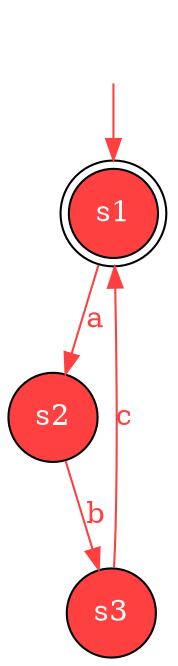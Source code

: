 digraph diffautomaton {
	1 [label=<s1> shape="doublecircle" fillcolor="#ff4040" fontcolor="#ffffff" style="filled"];
	2 [label=<s2> shape="circle" fillcolor="#ff4040" fontcolor="#ffffff" style="filled"];
	3 [label=<s3> shape="circle" fillcolor="#ff4040" fontcolor="#ffffff" style="filled"];
	__init1 [label=<> shape="none"];
	__init1 -> 1 [color="#ff4040"];
	1 -> 2 [label=<<font color="#ff4040">a</font>> color="#ff4040" id="1-0-2"];
	2 -> 3 [label=<<font color="#ff4040">b</font>> color="#ff4040" id="2-0-3"];
	3 -> 1 [label=<<font color="#ff4040">c</font>> color="#ff4040" id="3-0-1"];
}
